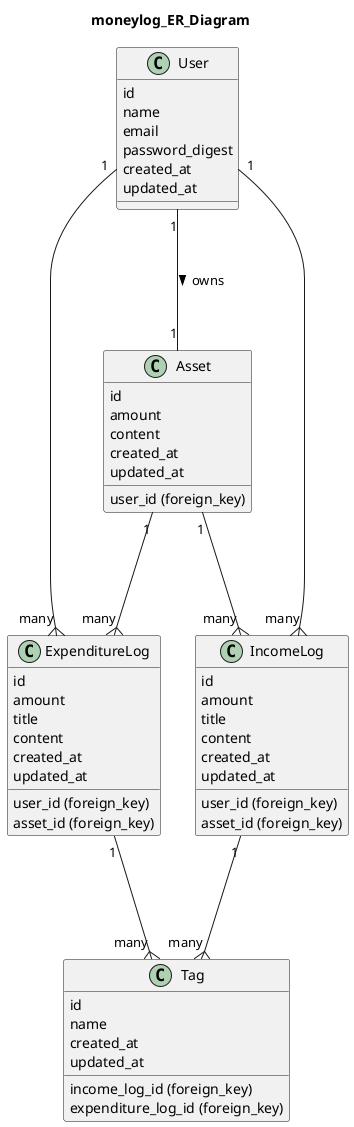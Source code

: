 @startuml
  title moneylog_ER_Diagram

  ' Relationship
  User "1" --- "1" Asset: owns >
  User "1" ---{ "many" ExpenditureLog
  User "1" ---{ "many" IncomeLog

  Asset "1" ---{ "many" ExpenditureLog
  Asset "1" ---{ "many" IncomeLog

  IncomeLog "1" ---{ "many" Tag
  ExpenditureLog "1" ---{ "many" Tag

  class User {
    id
    name
    email
    password_digest
    created_at
    updated_at
  }
  class Asset {
    id
    user_id (foreign_key)
    amount
    content
    created_at
    updated_at
  }
  class IncomeLog {
    id
    user_id (foreign_key)
    asset_id (foreign_key)
    amount
    title
    content
    created_at
    updated_at
  }
  class ExpenditureLog {
    id
    user_id (foreign_key)
    asset_id (foreign_key)
    amount
    title
    content
    created_at
    updated_at
  }
  class Tag {
    id
    income_log_id (foreign_key)
    expenditure_log_id (foreign_key)
    name
    created_at
    updated_at
  }
@enduml
